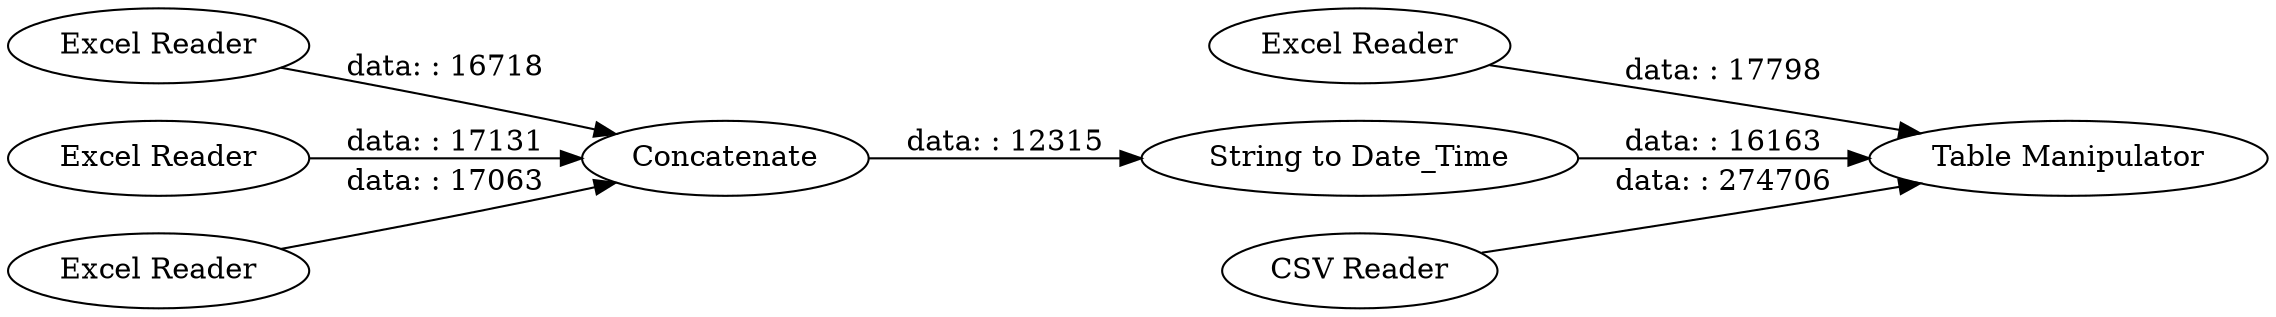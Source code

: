 digraph {
	"9046882098475756660_3" [label="Excel Reader"]
	"9046882098475756660_5" [label="Excel Reader"]
	"9046882098475756660_9" [label="String to Date_Time"]
	"9046882098475756660_8" [label="Table Manipulator"]
	"9046882098475756660_2" [label="CSV Reader"]
	"9046882098475756660_4" [label="Excel Reader"]
	"9046882098475756660_7" [label=Concatenate]
	"9046882098475756660_6" [label="Excel Reader"]
	"9046882098475756660_4" -> "9046882098475756660_7" [label="data: : 17131"]
	"9046882098475756660_9" -> "9046882098475756660_8" [label="data: : 16163"]
	"9046882098475756660_6" -> "9046882098475756660_7" [label="data: : 17063"]
	"9046882098475756660_2" -> "9046882098475756660_8" [label="data: : 274706"]
	"9046882098475756660_5" -> "9046882098475756660_7" [label="data: : 16718"]
	"9046882098475756660_7" -> "9046882098475756660_9" [label="data: : 12315"]
	"9046882098475756660_3" -> "9046882098475756660_8" [label="data: : 17798"]
	rankdir=LR
}
